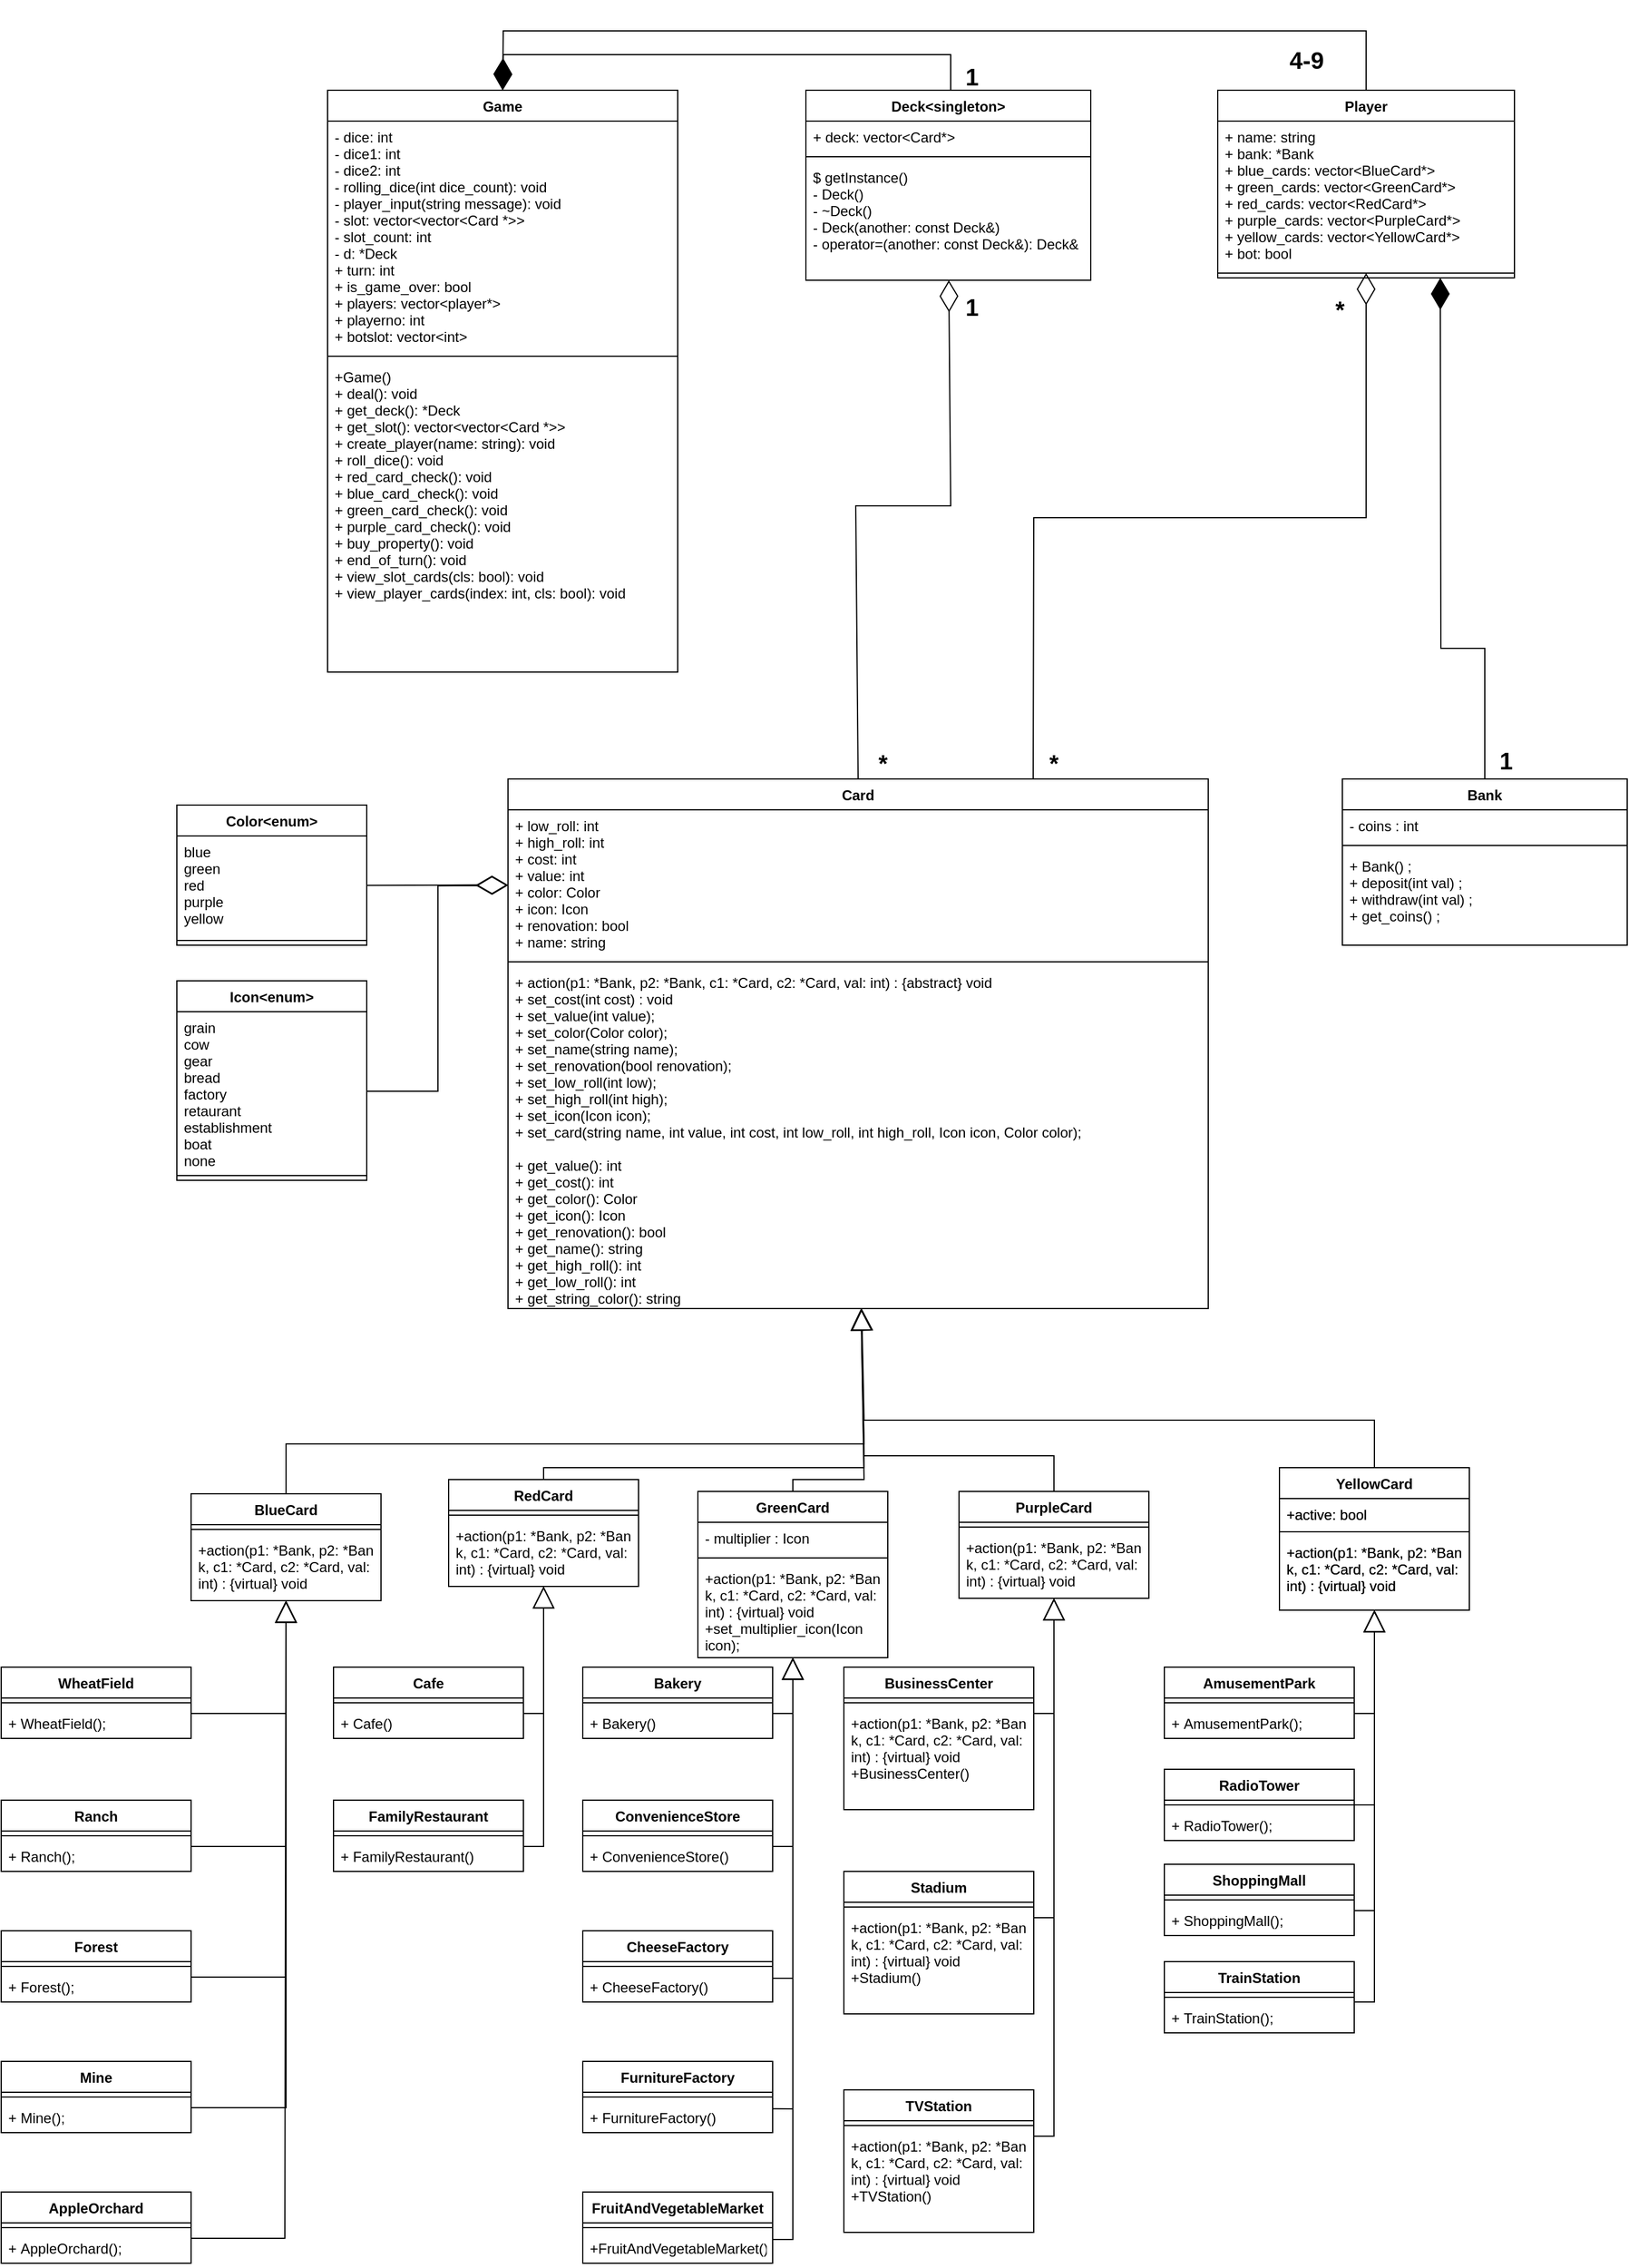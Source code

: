 <mxfile version="18.0.6" type="device"><diagram id="C5RBs43oDa-KdzZeNtuy" name="Page-1"><mxGraphModel dx="1955" dy="1443" grid="1" gridSize="10" guides="1" tooltips="1" connect="1" arrows="1" fold="1" page="1" pageScale="1" pageWidth="1654" pageHeight="2336" math="0" shadow="0"><root><mxCell id="WIyWlLk6GJQsqaUBKTNV-0"/><mxCell id="WIyWlLk6GJQsqaUBKTNV-1" parent="WIyWlLk6GJQsqaUBKTNV-0"/><object label="Bank" id="S3ohaqweiVLvjTxE1ZGN-0"><mxCell style="swimlane;fontStyle=1;align=center;verticalAlign=top;childLayout=stackLayout;horizontal=1;startSize=26;horizontalStack=0;resizeParent=1;resizeParentMax=0;resizeLast=0;collapsible=1;marginBottom=0;" parent="WIyWlLk6GJQsqaUBKTNV-1" vertex="1"><mxGeometry x="1272" y="770" width="240" height="140" as="geometry"><mxRectangle x="270" y="130" width="100" height="26" as="alternateBounds"/></mxGeometry></mxCell></object><mxCell id="S3ohaqweiVLvjTxE1ZGN-1" value="- coins : int" style="text;strokeColor=none;fillColor=none;align=left;verticalAlign=top;spacingLeft=4;spacingRight=4;overflow=hidden;rotatable=0;points=[[0,0.5],[1,0.5]];portConstraint=eastwest;" parent="S3ohaqweiVLvjTxE1ZGN-0" vertex="1"><mxGeometry y="26" width="240" height="26" as="geometry"/></mxCell><mxCell id="S3ohaqweiVLvjTxE1ZGN-2" value="" style="line;strokeWidth=1;fillColor=none;align=left;verticalAlign=middle;spacingTop=-1;spacingLeft=3;spacingRight=3;rotatable=0;labelPosition=right;points=[];portConstraint=eastwest;" parent="S3ohaqweiVLvjTxE1ZGN-0" vertex="1"><mxGeometry y="52" width="240" height="8" as="geometry"/></mxCell><mxCell id="S3ohaqweiVLvjTxE1ZGN-3" value="+ Bank() ;&#10;+ deposit(int val) ;&#10;+ withdraw(int val) ;&#10;+ get_coins() ;" style="text;strokeColor=none;fillColor=none;align=left;verticalAlign=top;spacingLeft=4;spacingRight=4;overflow=hidden;rotatable=0;points=[[0,0.5],[1,0.5]];portConstraint=eastwest;" parent="S3ohaqweiVLvjTxE1ZGN-0" vertex="1"><mxGeometry y="60" width="240" height="80" as="geometry"/></mxCell><mxCell id="S3ohaqweiVLvjTxE1ZGN-4" value="BlueCard" style="swimlane;fontStyle=1;align=center;verticalAlign=top;childLayout=stackLayout;horizontal=1;startSize=26;horizontalStack=0;resizeParent=1;resizeParentMax=0;resizeLast=0;collapsible=1;marginBottom=0;" parent="WIyWlLk6GJQsqaUBKTNV-1" vertex="1"><mxGeometry x="302" y="1372" width="160" height="90" as="geometry"/></mxCell><mxCell id="S3ohaqweiVLvjTxE1ZGN-6" value="" style="line;strokeWidth=1;fillColor=none;align=left;verticalAlign=middle;spacingTop=-1;spacingLeft=3;spacingRight=3;rotatable=0;labelPosition=right;points=[];portConstraint=eastwest;" parent="S3ohaqweiVLvjTxE1ZGN-4" vertex="1"><mxGeometry y="26" width="160" height="8" as="geometry"/></mxCell><mxCell id="S3ohaqweiVLvjTxE1ZGN-7" value="+action(p1: *Bank, p2: *Ban&#10;k, c1: *Card, c2: *Card, val: &#10;int) : {virtual} void " style="text;strokeColor=none;fillColor=none;align=left;verticalAlign=top;spacingLeft=4;spacingRight=4;overflow=hidden;rotatable=0;points=[[0,0.5],[1,0.5]];portConstraint=eastwest;" parent="S3ohaqweiVLvjTxE1ZGN-4" vertex="1"><mxGeometry y="34" width="160" height="56" as="geometry"/></mxCell><mxCell id="S3ohaqweiVLvjTxE1ZGN-8" value="RedCard" style="swimlane;fontStyle=1;align=center;verticalAlign=top;childLayout=stackLayout;horizontal=1;startSize=26;horizontalStack=0;resizeParent=1;resizeParentMax=0;resizeLast=0;collapsible=1;marginBottom=0;" parent="WIyWlLk6GJQsqaUBKTNV-1" vertex="1"><mxGeometry x="519" y="1360" width="160" height="90" as="geometry"/></mxCell><mxCell id="S3ohaqweiVLvjTxE1ZGN-10" value="" style="line;strokeWidth=1;fillColor=none;align=left;verticalAlign=middle;spacingTop=-1;spacingLeft=3;spacingRight=3;rotatable=0;labelPosition=right;points=[];portConstraint=eastwest;" parent="S3ohaqweiVLvjTxE1ZGN-8" vertex="1"><mxGeometry y="26" width="160" height="8" as="geometry"/></mxCell><mxCell id="S3ohaqweiVLvjTxE1ZGN-11" value="+action(p1: *Bank, p2: *Ban&#10;k, c1: *Card, c2: *Card, val:&#10;int) : {virtual} void " style="text;strokeColor=none;fillColor=none;align=left;verticalAlign=top;spacingLeft=4;spacingRight=4;overflow=hidden;rotatable=0;points=[[0,0.5],[1,0.5]];portConstraint=eastwest;" parent="S3ohaqweiVLvjTxE1ZGN-8" vertex="1"><mxGeometry y="34" width="160" height="56" as="geometry"/></mxCell><mxCell id="S3ohaqweiVLvjTxE1ZGN-16" value="PurpleCard" style="swimlane;fontStyle=1;align=center;verticalAlign=top;childLayout=stackLayout;horizontal=1;startSize=26;horizontalStack=0;resizeParent=1;resizeParentMax=0;resizeLast=0;collapsible=1;marginBottom=0;" parent="WIyWlLk6GJQsqaUBKTNV-1" vertex="1"><mxGeometry x="949" y="1370" width="160" height="90" as="geometry"/></mxCell><mxCell id="S3ohaqweiVLvjTxE1ZGN-18" value="" style="line;strokeWidth=1;fillColor=none;align=left;verticalAlign=middle;spacingTop=-1;spacingLeft=3;spacingRight=3;rotatable=0;labelPosition=right;points=[];portConstraint=eastwest;" parent="S3ohaqweiVLvjTxE1ZGN-16" vertex="1"><mxGeometry y="26" width="160" height="8" as="geometry"/></mxCell><mxCell id="S3ohaqweiVLvjTxE1ZGN-19" value="+action(p1: *Bank, p2: *Ban&#10;k, c1: *Card, c2: *Card, val:&#10;int) : {virtual} void " style="text;strokeColor=none;fillColor=none;align=left;verticalAlign=top;spacingLeft=4;spacingRight=4;overflow=hidden;rotatable=0;points=[[0,0.5],[1,0.5]];portConstraint=eastwest;" parent="S3ohaqweiVLvjTxE1ZGN-16" vertex="1"><mxGeometry y="34" width="160" height="56" as="geometry"/></mxCell><mxCell id="S3ohaqweiVLvjTxE1ZGN-20" value="JauneCarte" style="swimlane;fontStyle=1;align=center;verticalAlign=top;childLayout=stackLayout;horizontal=1;startSize=26;horizontalStack=0;resizeParent=1;resizeParentMax=0;resizeLast=0;collapsible=1;marginBottom=0;" parent="WIyWlLk6GJQsqaUBKTNV-1" vertex="1"><mxGeometry x="1219" y="1350" width="160" height="120" as="geometry"/></mxCell><mxCell id="S3ohaqweiVLvjTxE1ZGN-21" value="+active: bool" style="text;strokeColor=none;fillColor=none;align=left;verticalAlign=top;spacingLeft=4;spacingRight=4;overflow=hidden;rotatable=0;points=[[0,0.5],[1,0.5]];portConstraint=eastwest;" parent="S3ohaqweiVLvjTxE1ZGN-20" vertex="1"><mxGeometry y="26" width="160" height="24" as="geometry"/></mxCell><mxCell id="S3ohaqweiVLvjTxE1ZGN-22" value="" style="line;strokeWidth=1;fillColor=none;align=left;verticalAlign=middle;spacingTop=-1;spacingLeft=3;spacingRight=3;rotatable=0;labelPosition=right;points=[];portConstraint=eastwest;" parent="S3ohaqweiVLvjTxE1ZGN-20" vertex="1"><mxGeometry y="50" width="160" height="8" as="geometry"/></mxCell><mxCell id="S3ohaqweiVLvjTxE1ZGN-23" value="+action(p1: *Bank, p2: *Ban&#10;k, c1: *Card, c2: *Card, val:&#10;int) : {virtual} void " style="text;strokeColor=none;fillColor=none;align=left;verticalAlign=top;spacingLeft=4;spacingRight=4;overflow=hidden;rotatable=0;points=[[0,0.5],[1,0.5]];portConstraint=eastwest;" parent="S3ohaqweiVLvjTxE1ZGN-20" vertex="1"><mxGeometry y="58" width="160" height="62" as="geometry"/></mxCell><mxCell id="S3ohaqweiVLvjTxE1ZGN-24" value="Card" style="swimlane;fontStyle=1;align=center;verticalAlign=top;childLayout=stackLayout;horizontal=1;startSize=26;horizontalStack=0;resizeParent=1;resizeParentMax=0;resizeLast=0;collapsible=1;marginBottom=0;" parent="WIyWlLk6GJQsqaUBKTNV-1" vertex="1"><mxGeometry x="569" y="770" width="590" height="446" as="geometry"/></mxCell><mxCell id="S3ohaqweiVLvjTxE1ZGN-25" value="+ low_roll: int&#10;+ high_roll: int&#10;+ cost: int&#10;+ value: int&#10;+ color: Color&#10;+ icon: Icon&#10;+ renovation: bool&#10;+ name: string" style="text;strokeColor=none;fillColor=none;align=left;verticalAlign=top;spacingLeft=4;spacingRight=4;overflow=hidden;rotatable=0;points=[[0,0.5],[1,0.5]];portConstraint=eastwest;" parent="S3ohaqweiVLvjTxE1ZGN-24" vertex="1"><mxGeometry y="26" width="590" height="124" as="geometry"/></mxCell><mxCell id="S3ohaqweiVLvjTxE1ZGN-26" value="" style="line;strokeWidth=1;fillColor=none;align=left;verticalAlign=middle;spacingTop=-1;spacingLeft=3;spacingRight=3;rotatable=0;labelPosition=right;points=[];portConstraint=eastwest;" parent="S3ohaqweiVLvjTxE1ZGN-24" vertex="1"><mxGeometry y="150" width="590" height="8" as="geometry"/></mxCell><mxCell id="S3ohaqweiVLvjTxE1ZGN-27" value="+ action(p1: *Bank, p2: *Bank, c1: *Card, c2: *Card, val: int) : {abstract} void &#10;+ set_cost(int cost) : void&#10;+ set_value(int value);&#10;+ set_color(Color color);&#10;+ set_name(string name);&#10;+ set_renovation(bool renovation);&#10;+ set_low_roll(int low);&#10;+ set_high_roll(int high);&#10;+ set_icon(Icon icon);&#10;+ set_card(string name, int value, int cost, int low_roll, int high_roll, Icon icon, Color color);&#10;&#10;+ get_value(): int&#10;+ get_cost(): int&#10;+ get_color(): Color&#10;+ get_icon(): Icon&#10;+ get_renovation(): bool&#10;+ get_name(): string&#10;+ get_high_roll(): int&#10;+ get_low_roll(): int&#10;+ get_string_color(): string" style="text;strokeColor=none;fillColor=none;align=left;verticalAlign=top;spacingLeft=4;spacingRight=4;overflow=hidden;rotatable=0;points=[[0,0.5],[1,0.5]];portConstraint=eastwest;" parent="S3ohaqweiVLvjTxE1ZGN-24" vertex="1"><mxGeometry y="158" width="590" height="288" as="geometry"/></mxCell><mxCell id="S3ohaqweiVLvjTxE1ZGN-28" value="Game" style="swimlane;fontStyle=1;align=center;verticalAlign=top;childLayout=stackLayout;horizontal=1;startSize=26;horizontalStack=0;resizeParent=1;resizeParentMax=0;resizeLast=0;collapsible=1;marginBottom=0;" parent="WIyWlLk6GJQsqaUBKTNV-1" vertex="1"><mxGeometry x="417" y="190" width="295" height="490" as="geometry"/></mxCell><mxCell id="S3ohaqweiVLvjTxE1ZGN-29" value="- dice: int&#10;- dice1: int&#10;- dice2: int&#10;- rolling_dice(int dice_count): void&#10;- player_input(string message): void&#10;&#9;- slot: vector&lt;vector&lt;Card *&gt;&gt;&#10;- slot_count: int&#10;- d: *Deck&#10;+ turn: int&#10;+ is_game_over: bool&#10;&#9;+ players: vector&lt;player*&gt;&#10;+ playerno: int&#10;+ botslot: vector&lt;int&gt;" style="text;strokeColor=none;fillColor=none;align=left;verticalAlign=top;spacingLeft=4;spacingRight=4;overflow=hidden;rotatable=0;points=[[0,0.5],[1,0.5]];portConstraint=eastwest;" parent="S3ohaqweiVLvjTxE1ZGN-28" vertex="1"><mxGeometry y="26" width="295" height="194" as="geometry"/></mxCell><mxCell id="S3ohaqweiVLvjTxE1ZGN-30" value="" style="line;strokeWidth=1;fillColor=none;align=left;verticalAlign=middle;spacingTop=-1;spacingLeft=3;spacingRight=3;rotatable=0;labelPosition=right;points=[];portConstraint=eastwest;" parent="S3ohaqweiVLvjTxE1ZGN-28" vertex="1"><mxGeometry y="220" width="295" height="8" as="geometry"/></mxCell><mxCell id="S3ohaqweiVLvjTxE1ZGN-31" value="+Game()&#10;+ deal(): void&#10;+ get_deck(): *Deck&#10;+ get_slot(): vector&lt;vector&lt;Card *&gt;&gt;&#10;+ create_player(name: string): void&#10;+ roll_dice(): void&#10;+ red_card_check(): void&#10;+ blue_card_check(): void&#10;+ green_card_check(): void&#10;+ purple_card_check(): void&#10;+ buy_property(): void&#10;+ end_of_turn(): void&#10;+ view_slot_cards(cls: bool): void&#10;+ view_player_cards(index: int, cls: bool): void" style="text;strokeColor=none;fillColor=none;align=left;verticalAlign=top;spacingLeft=4;spacingRight=4;overflow=hidden;rotatable=0;points=[[0,0.5],[1,0.5]];portConstraint=eastwest;" parent="S3ohaqweiVLvjTxE1ZGN-28" vertex="1"><mxGeometry y="228" width="295" height="262" as="geometry"/></mxCell><mxCell id="S3ohaqweiVLvjTxE1ZGN-32" value="Deck&lt;singleton&gt;" style="swimlane;fontStyle=1;align=center;verticalAlign=top;childLayout=stackLayout;horizontal=1;startSize=26;horizontalStack=0;resizeParent=1;resizeParentMax=0;resizeLast=0;collapsible=1;marginBottom=0;" parent="WIyWlLk6GJQsqaUBKTNV-1" vertex="1"><mxGeometry x="820" y="190" width="240" height="160" as="geometry"/></mxCell><mxCell id="S3ohaqweiVLvjTxE1ZGN-33" value="+ deck: vector&lt;Card*&gt;" style="text;strokeColor=none;fillColor=none;align=left;verticalAlign=top;spacingLeft=4;spacingRight=4;overflow=hidden;rotatable=0;points=[[0,0.5],[1,0.5]];portConstraint=eastwest;" parent="S3ohaqweiVLvjTxE1ZGN-32" vertex="1"><mxGeometry y="26" width="240" height="26" as="geometry"/></mxCell><mxCell id="S3ohaqweiVLvjTxE1ZGN-34" value="" style="line;strokeWidth=1;fillColor=none;align=left;verticalAlign=middle;spacingTop=-1;spacingLeft=3;spacingRight=3;rotatable=0;labelPosition=right;points=[];portConstraint=eastwest;" parent="S3ohaqweiVLvjTxE1ZGN-32" vertex="1"><mxGeometry y="52" width="240" height="8" as="geometry"/></mxCell><mxCell id="S3ohaqweiVLvjTxE1ZGN-35" value="$ getInstance()&#10;- Deck()&#10;- ~Deck()&#10;- Deck(another: const Deck&amp;)&#10;- operator=(another: const Deck&amp;): Deck&amp;" style="text;strokeColor=none;fillColor=none;align=left;verticalAlign=top;spacingLeft=4;spacingRight=4;overflow=hidden;rotatable=0;points=[[0,0.5],[1,0.5]];portConstraint=eastwest;" parent="S3ohaqweiVLvjTxE1ZGN-32" vertex="1"><mxGeometry y="60" width="240" height="100" as="geometry"/></mxCell><mxCell id="Y1Q4y4-R3vDzLETSObGk-8" value="" style="endArrow=block;endSize=16;endFill=0;html=1;rounded=0;exitX=0.5;exitY=0;exitDx=0;exitDy=0;" parent="WIyWlLk6GJQsqaUBKTNV-1" source="S3ohaqweiVLvjTxE1ZGN-8" target="S3ohaqweiVLvjTxE1ZGN-27" edge="1"><mxGeometry x="-0.192" width="160" relative="1" as="geometry"><mxPoint x="669" y="1240" as="sourcePoint"/><mxPoint x="829" y="1240" as="targetPoint"/><Array as="points"><mxPoint x="599" y="1350"/><mxPoint x="729" y="1350"/><mxPoint x="869" y="1350"/></Array><mxPoint as="offset"/></mxGeometry></mxCell><mxCell id="Y1Q4y4-R3vDzLETSObGk-10" value="" style="endArrow=block;endSize=16;endFill=0;html=1;rounded=0;exitX=0.5;exitY=0;exitDx=0;exitDy=0;" parent="WIyWlLk6GJQsqaUBKTNV-1" source="S3ohaqweiVLvjTxE1ZGN-20" target="S3ohaqweiVLvjTxE1ZGN-27" edge="1"><mxGeometry width="160" relative="1" as="geometry"><mxPoint x="889" y="1240" as="sourcePoint"/><mxPoint x="989" y="1240" as="targetPoint"/><Array as="points"><mxPoint x="1299" y="1310"/><mxPoint x="869" y="1310"/></Array></mxGeometry></mxCell><mxCell id="Y1Q4y4-R3vDzLETSObGk-11" value="" style="endArrow=block;endSize=16;endFill=0;html=1;rounded=0;exitX=0.5;exitY=0;exitDx=0;exitDy=0;" parent="WIyWlLk6GJQsqaUBKTNV-1" source="S3ohaqweiVLvjTxE1ZGN-16" target="S3ohaqweiVLvjTxE1ZGN-27" edge="1"><mxGeometry x="-0.314" width="160" relative="1" as="geometry"><mxPoint x="949" y="1320" as="sourcePoint"/><mxPoint x="1049" y="1240" as="targetPoint"/><Array as="points"><mxPoint x="1029" y="1340"/><mxPoint x="869" y="1340"/></Array><mxPoint as="offset"/></mxGeometry></mxCell><mxCell id="Y1Q4y4-R3vDzLETSObGk-12" value="" style="endArrow=block;endSize=16;endFill=0;html=1;rounded=0;exitX=0.5;exitY=0;exitDx=0;exitDy=0;" parent="WIyWlLk6GJQsqaUBKTNV-1" source="Y1Q4y4-R3vDzLETSObGk-143" target="S3ohaqweiVLvjTxE1ZGN-27" edge="1"><mxGeometry x="-0.572" width="160" relative="1" as="geometry"><mxPoint x="809" y="1380" as="sourcePoint"/><mxPoint x="1049" y="1240" as="targetPoint"/><Array as="points"><mxPoint x="809" y="1360"/><mxPoint x="869" y="1360"/></Array><mxPoint as="offset"/></mxGeometry></mxCell><mxCell id="Y1Q4y4-R3vDzLETSObGk-13" value="" style="endArrow=block;endSize=16;endFill=0;html=1;rounded=0;exitX=0.5;exitY=0;exitDx=0;exitDy=0;" parent="WIyWlLk6GJQsqaUBKTNV-1" source="S3ohaqweiVLvjTxE1ZGN-4" target="S3ohaqweiVLvjTxE1ZGN-27" edge="1"><mxGeometry x="-0.121" width="160" relative="1" as="geometry"><mxPoint x="569" y="1240" as="sourcePoint"/><mxPoint x="829" y="1240" as="targetPoint"/><Array as="points"><mxPoint x="382" y="1330"/><mxPoint x="869" y="1330"/></Array><mxPoint as="offset"/></mxGeometry></mxCell><mxCell id="Y1Q4y4-R3vDzLETSObGk-15" value="WheatField" style="swimlane;fontStyle=1;align=center;verticalAlign=top;childLayout=stackLayout;horizontal=1;startSize=26;horizontalStack=0;resizeParent=1;resizeParentMax=0;resizeLast=0;collapsible=1;marginBottom=0;" parent="WIyWlLk6GJQsqaUBKTNV-1" vertex="1"><mxGeometry x="142" y="1518" width="160" height="60" as="geometry"/></mxCell><mxCell id="Y1Q4y4-R3vDzLETSObGk-17" value="" style="line;strokeWidth=1;fillColor=none;align=left;verticalAlign=middle;spacingTop=-1;spacingLeft=3;spacingRight=3;rotatable=0;labelPosition=right;points=[];portConstraint=eastwest;" parent="Y1Q4y4-R3vDzLETSObGk-15" vertex="1"><mxGeometry y="26" width="160" height="8" as="geometry"/></mxCell><mxCell id="Y1Q4y4-R3vDzLETSObGk-18" value="+ WheatField();" style="text;strokeColor=none;fillColor=none;align=left;verticalAlign=top;spacingLeft=4;spacingRight=4;overflow=hidden;rotatable=0;points=[[0,0.5],[1,0.5]];portConstraint=eastwest;" parent="Y1Q4y4-R3vDzLETSObGk-15" vertex="1"><mxGeometry y="34" width="160" height="26" as="geometry"/></mxCell><mxCell id="Y1Q4y4-R3vDzLETSObGk-19" value="" style="endArrow=block;endSize=16;endFill=0;html=1;rounded=0;exitX=1;exitY=0.5;exitDx=0;exitDy=0;" parent="WIyWlLk6GJQsqaUBKTNV-1" target="S3ohaqweiVLvjTxE1ZGN-7" edge="1"><mxGeometry x="-0.43" y="7" width="160" relative="1" as="geometry"><mxPoint x="302.0" y="1557" as="sourcePoint"/><mxPoint x="415" y="1480" as="targetPoint"/><Array as="points"><mxPoint x="382" y="1557"/></Array><mxPoint as="offset"/></mxGeometry></mxCell><mxCell id="Y1Q4y4-R3vDzLETSObGk-20" value="Ranch" style="swimlane;fontStyle=1;align=center;verticalAlign=top;childLayout=stackLayout;horizontal=1;startSize=26;horizontalStack=0;resizeParent=1;resizeParentMax=0;resizeLast=0;collapsible=1;marginBottom=0;" parent="WIyWlLk6GJQsqaUBKTNV-1" vertex="1"><mxGeometry x="142" y="1630" width="160" height="60" as="geometry"/></mxCell><mxCell id="Y1Q4y4-R3vDzLETSObGk-22" value="" style="line;strokeWidth=1;fillColor=none;align=left;verticalAlign=middle;spacingTop=-1;spacingLeft=3;spacingRight=3;rotatable=0;labelPosition=right;points=[];portConstraint=eastwest;" parent="Y1Q4y4-R3vDzLETSObGk-20" vertex="1"><mxGeometry y="26" width="160" height="8" as="geometry"/></mxCell><mxCell id="Y1Q4y4-R3vDzLETSObGk-23" value="+ Ranch();" style="text;strokeColor=none;fillColor=none;align=left;verticalAlign=top;spacingLeft=4;spacingRight=4;overflow=hidden;rotatable=0;points=[[0,0.5],[1,0.5]];portConstraint=eastwest;" parent="Y1Q4y4-R3vDzLETSObGk-20" vertex="1"><mxGeometry y="34" width="160" height="26" as="geometry"/></mxCell><mxCell id="Y1Q4y4-R3vDzLETSObGk-24" value="" style="endArrow=block;endSize=16;endFill=0;html=1;rounded=0;exitX=1;exitY=0.5;exitDx=0;exitDy=0;" parent="WIyWlLk6GJQsqaUBKTNV-1" target="S3ohaqweiVLvjTxE1ZGN-7" edge="1"><mxGeometry x="-0.673" y="-1" width="160" relative="1" as="geometry"><mxPoint x="302.0" y="1669" as="sourcePoint"/><mxPoint x="545" y="1530" as="targetPoint"/><Array as="points"><mxPoint x="382" y="1669"/></Array><mxPoint as="offset"/></mxGeometry></mxCell><mxCell id="Y1Q4y4-R3vDzLETSObGk-25" value="Forest" style="swimlane;fontStyle=1;align=center;verticalAlign=top;childLayout=stackLayout;horizontal=1;startSize=26;horizontalStack=0;resizeParent=1;resizeParentMax=0;resizeLast=0;collapsible=1;marginBottom=0;" parent="WIyWlLk6GJQsqaUBKTNV-1" vertex="1"><mxGeometry x="142" y="1740" width="160" height="60" as="geometry"/></mxCell><mxCell id="Y1Q4y4-R3vDzLETSObGk-27" value="" style="line;strokeWidth=1;fillColor=none;align=left;verticalAlign=middle;spacingTop=-1;spacingLeft=3;spacingRight=3;rotatable=0;labelPosition=right;points=[];portConstraint=eastwest;" parent="Y1Q4y4-R3vDzLETSObGk-25" vertex="1"><mxGeometry y="26" width="160" height="8" as="geometry"/></mxCell><mxCell id="Y1Q4y4-R3vDzLETSObGk-28" value="+ Forest();" style="text;strokeColor=none;fillColor=none;align=left;verticalAlign=top;spacingLeft=4;spacingRight=4;overflow=hidden;rotatable=0;points=[[0,0.5],[1,0.5]];portConstraint=eastwest;" parent="Y1Q4y4-R3vDzLETSObGk-25" vertex="1"><mxGeometry y="34" width="160" height="26" as="geometry"/></mxCell><mxCell id="Y1Q4y4-R3vDzLETSObGk-29" value="" style="endArrow=block;endSize=16;endFill=0;html=1;rounded=0;exitX=1;exitY=0.5;exitDx=0;exitDy=0;" parent="WIyWlLk6GJQsqaUBKTNV-1" target="S3ohaqweiVLvjTxE1ZGN-7" edge="1"><mxGeometry x="-0.769" y="-1" width="160" relative="1" as="geometry"><mxPoint x="302.0" y="1779" as="sourcePoint"/><mxPoint x="545" y="1640" as="targetPoint"/><Array as="points"><mxPoint x="382" y="1779"/></Array><mxPoint as="offset"/></mxGeometry></mxCell><mxCell id="Y1Q4y4-R3vDzLETSObGk-30" value="Mine" style="swimlane;fontStyle=1;align=center;verticalAlign=top;childLayout=stackLayout;horizontal=1;startSize=26;horizontalStack=0;resizeParent=1;resizeParentMax=0;resizeLast=0;collapsible=1;marginBottom=0;" parent="WIyWlLk6GJQsqaUBKTNV-1" vertex="1"><mxGeometry x="142" y="1850" width="160" height="60" as="geometry"/></mxCell><mxCell id="Y1Q4y4-R3vDzLETSObGk-32" value="" style="line;strokeWidth=1;fillColor=none;align=left;verticalAlign=middle;spacingTop=-1;spacingLeft=3;spacingRight=3;rotatable=0;labelPosition=right;points=[];portConstraint=eastwest;" parent="Y1Q4y4-R3vDzLETSObGk-30" vertex="1"><mxGeometry y="26" width="160" height="8" as="geometry"/></mxCell><mxCell id="Y1Q4y4-R3vDzLETSObGk-33" value="+ Mine();" style="text;strokeColor=none;fillColor=none;align=left;verticalAlign=top;spacingLeft=4;spacingRight=4;overflow=hidden;rotatable=0;points=[[0,0.5],[1,0.5]];portConstraint=eastwest;" parent="Y1Q4y4-R3vDzLETSObGk-30" vertex="1"><mxGeometry y="34" width="160" height="26" as="geometry"/></mxCell><mxCell id="Y1Q4y4-R3vDzLETSObGk-34" value="" style="endArrow=block;endSize=16;endFill=0;html=1;rounded=0;exitX=1;exitY=0.5;exitDx=0;exitDy=0;" parent="WIyWlLk6GJQsqaUBKTNV-1" target="S3ohaqweiVLvjTxE1ZGN-7" edge="1"><mxGeometry x="-0.822" y="-1" width="160" relative="1" as="geometry"><mxPoint x="302.0" y="1889" as="sourcePoint"/><mxPoint x="545" y="1750" as="targetPoint"/><Array as="points"><mxPoint x="382" y="1889"/></Array><mxPoint as="offset"/></mxGeometry></mxCell><mxCell id="Y1Q4y4-R3vDzLETSObGk-35" value="AppleOrchard" style="swimlane;fontStyle=1;align=center;verticalAlign=top;childLayout=stackLayout;horizontal=1;startSize=26;horizontalStack=0;resizeParent=1;resizeParentMax=0;resizeLast=0;collapsible=1;marginBottom=0;" parent="WIyWlLk6GJQsqaUBKTNV-1" vertex="1"><mxGeometry x="142" y="1960" width="160" height="60" as="geometry"/></mxCell><mxCell id="Y1Q4y4-R3vDzLETSObGk-37" value="" style="line;strokeWidth=1;fillColor=none;align=left;verticalAlign=middle;spacingTop=-1;spacingLeft=3;spacingRight=3;rotatable=0;labelPosition=right;points=[];portConstraint=eastwest;" parent="Y1Q4y4-R3vDzLETSObGk-35" vertex="1"><mxGeometry y="26" width="160" height="8" as="geometry"/></mxCell><mxCell id="Y1Q4y4-R3vDzLETSObGk-38" value="+ AppleOrchard();" style="text;strokeColor=none;fillColor=none;align=left;verticalAlign=top;spacingLeft=4;spacingRight=4;overflow=hidden;rotatable=0;points=[[0,0.5],[1,0.5]];portConstraint=eastwest;" parent="Y1Q4y4-R3vDzLETSObGk-35" vertex="1"><mxGeometry y="34" width="160" height="26" as="geometry"/></mxCell><mxCell id="Y1Q4y4-R3vDzLETSObGk-39" value="" style="endArrow=block;endSize=16;endFill=0;html=1;rounded=0;exitX=1;exitY=0.5;exitDx=0;exitDy=0;" parent="WIyWlLk6GJQsqaUBKTNV-1" target="S3ohaqweiVLvjTxE1ZGN-7" edge="1"><mxGeometry x="-0.812" width="160" relative="1" as="geometry"><mxPoint x="302.0" y="1999" as="sourcePoint"/><mxPoint x="381" y="1490" as="targetPoint"/><Array as="points"><mxPoint x="381" y="1999"/></Array><mxPoint as="offset"/></mxGeometry></mxCell><mxCell id="Y1Q4y4-R3vDzLETSObGk-40" value="Cafe" style="swimlane;fontStyle=1;align=center;verticalAlign=top;childLayout=stackLayout;horizontal=1;startSize=26;horizontalStack=0;resizeParent=1;resizeParentMax=0;resizeLast=0;collapsible=1;marginBottom=0;" parent="WIyWlLk6GJQsqaUBKTNV-1" vertex="1"><mxGeometry x="422" y="1518" width="160" height="60" as="geometry"/></mxCell><mxCell id="Y1Q4y4-R3vDzLETSObGk-42" value="" style="line;strokeWidth=1;fillColor=none;align=left;verticalAlign=middle;spacingTop=-1;spacingLeft=3;spacingRight=3;rotatable=0;labelPosition=right;points=[];portConstraint=eastwest;" parent="Y1Q4y4-R3vDzLETSObGk-40" vertex="1"><mxGeometry y="26" width="160" height="8" as="geometry"/></mxCell><mxCell id="Y1Q4y4-R3vDzLETSObGk-43" value="+ Cafe()" style="text;strokeColor=none;fillColor=none;align=left;verticalAlign=top;spacingLeft=4;spacingRight=4;overflow=hidden;rotatable=0;points=[[0,0.5],[1,0.5]];portConstraint=eastwest;" parent="Y1Q4y4-R3vDzLETSObGk-40" vertex="1"><mxGeometry y="34" width="160" height="26" as="geometry"/></mxCell><mxCell id="Y1Q4y4-R3vDzLETSObGk-44" value="" style="endArrow=block;endSize=16;endFill=0;html=1;rounded=0;exitX=1;exitY=0.5;exitDx=0;exitDy=0;" parent="WIyWlLk6GJQsqaUBKTNV-1" target="S3ohaqweiVLvjTxE1ZGN-11" edge="1"><mxGeometry width="160" relative="1" as="geometry"><mxPoint x="582.0" y="1557" as="sourcePoint"/><mxPoint x="605" y="1490" as="targetPoint"/><Array as="points"><mxPoint x="599" y="1557"/></Array></mxGeometry></mxCell><mxCell id="Y1Q4y4-R3vDzLETSObGk-45" value="FamilyRestaurant" style="swimlane;fontStyle=1;align=center;verticalAlign=top;childLayout=stackLayout;horizontal=1;startSize=26;horizontalStack=0;resizeParent=1;resizeParentMax=0;resizeLast=0;collapsible=1;marginBottom=0;" parent="WIyWlLk6GJQsqaUBKTNV-1" vertex="1"><mxGeometry x="422" y="1630" width="160" height="60" as="geometry"/></mxCell><mxCell id="Y1Q4y4-R3vDzLETSObGk-47" value="" style="line;strokeWidth=1;fillColor=none;align=left;verticalAlign=middle;spacingTop=-1;spacingLeft=3;spacingRight=3;rotatable=0;labelPosition=right;points=[];portConstraint=eastwest;" parent="Y1Q4y4-R3vDzLETSObGk-45" vertex="1"><mxGeometry y="26" width="160" height="8" as="geometry"/></mxCell><mxCell id="Y1Q4y4-R3vDzLETSObGk-48" value="+ FamilyRestaurant()" style="text;strokeColor=none;fillColor=none;align=left;verticalAlign=top;spacingLeft=4;spacingRight=4;overflow=hidden;rotatable=0;points=[[0,0.5],[1,0.5]];portConstraint=eastwest;" parent="Y1Q4y4-R3vDzLETSObGk-45" vertex="1"><mxGeometry y="34" width="160" height="26" as="geometry"/></mxCell><mxCell id="Y1Q4y4-R3vDzLETSObGk-49" value="" style="endArrow=block;endSize=16;endFill=0;html=1;rounded=0;exitX=1;exitY=0.5;exitDx=0;exitDy=0;" parent="WIyWlLk6GJQsqaUBKTNV-1" target="S3ohaqweiVLvjTxE1ZGN-11" edge="1"><mxGeometry width="160" relative="1" as="geometry"><mxPoint x="582.0" y="1669" as="sourcePoint"/><mxPoint x="572" y="1640" as="targetPoint"/><Array as="points"><mxPoint x="599" y="1669"/></Array></mxGeometry></mxCell><mxCell id="Y1Q4y4-R3vDzLETSObGk-50" value="Bakery" style="swimlane;fontStyle=1;align=center;verticalAlign=top;childLayout=stackLayout;horizontal=1;startSize=26;horizontalStack=0;resizeParent=1;resizeParentMax=0;resizeLast=0;collapsible=1;marginBottom=0;" parent="WIyWlLk6GJQsqaUBKTNV-1" vertex="1"><mxGeometry x="632" y="1518" width="160" height="60" as="geometry"/></mxCell><mxCell id="Y1Q4y4-R3vDzLETSObGk-52" value="" style="line;strokeWidth=1;fillColor=none;align=left;verticalAlign=middle;spacingTop=-1;spacingLeft=3;spacingRight=3;rotatable=0;labelPosition=right;points=[];portConstraint=eastwest;" parent="Y1Q4y4-R3vDzLETSObGk-50" vertex="1"><mxGeometry y="26" width="160" height="8" as="geometry"/></mxCell><mxCell id="Y1Q4y4-R3vDzLETSObGk-53" value="+ Bakery()" style="text;strokeColor=none;fillColor=none;align=left;verticalAlign=top;spacingLeft=4;spacingRight=4;overflow=hidden;rotatable=0;points=[[0,0.5],[1,0.5]];portConstraint=eastwest;" parent="Y1Q4y4-R3vDzLETSObGk-50" vertex="1"><mxGeometry y="34" width="160" height="26" as="geometry"/></mxCell><mxCell id="Y1Q4y4-R3vDzLETSObGk-54" value="" style="endArrow=block;endSize=16;endFill=0;html=1;rounded=0;exitX=1;exitY=0.5;exitDx=0;exitDy=0;" parent="WIyWlLk6GJQsqaUBKTNV-1" target="Y1Q4y4-R3vDzLETSObGk-146" edge="1"><mxGeometry width="160" relative="1" as="geometry"><mxPoint x="792" y="1557" as="sourcePoint"/><mxPoint x="809" y="1492" as="targetPoint"/><Array as="points"><mxPoint x="809" y="1557"/></Array></mxGeometry></mxCell><mxCell id="Y1Q4y4-R3vDzLETSObGk-55" value="ConvenienceStore" style="swimlane;fontStyle=1;align=center;verticalAlign=top;childLayout=stackLayout;horizontal=1;startSize=26;horizontalStack=0;resizeParent=1;resizeParentMax=0;resizeLast=0;collapsible=1;marginBottom=0;" parent="WIyWlLk6GJQsqaUBKTNV-1" vertex="1"><mxGeometry x="632" y="1630" width="160" height="60" as="geometry"/></mxCell><mxCell id="Y1Q4y4-R3vDzLETSObGk-57" value="" style="line;strokeWidth=1;fillColor=none;align=left;verticalAlign=middle;spacingTop=-1;spacingLeft=3;spacingRight=3;rotatable=0;labelPosition=right;points=[];portConstraint=eastwest;" parent="Y1Q4y4-R3vDzLETSObGk-55" vertex="1"><mxGeometry y="26" width="160" height="8" as="geometry"/></mxCell><mxCell id="Y1Q4y4-R3vDzLETSObGk-58" value="+ ConvenienceStore()" style="text;strokeColor=none;fillColor=none;align=left;verticalAlign=top;spacingLeft=4;spacingRight=4;overflow=hidden;rotatable=0;points=[[0,0.5],[1,0.5]];portConstraint=eastwest;" parent="Y1Q4y4-R3vDzLETSObGk-55" vertex="1"><mxGeometry y="34" width="160" height="26" as="geometry"/></mxCell><mxCell id="Y1Q4y4-R3vDzLETSObGk-59" value="" style="endArrow=block;endSize=16;endFill=0;html=1;rounded=0;exitX=1;exitY=0.5;exitDx=0;exitDy=0;" parent="WIyWlLk6GJQsqaUBKTNV-1" target="Y1Q4y4-R3vDzLETSObGk-146" edge="1"><mxGeometry width="160" relative="1" as="geometry"><mxPoint x="792" y="1669.0" as="sourcePoint"/><mxPoint x="809" y="1492" as="targetPoint"/><Array as="points"><mxPoint x="809" y="1669"/></Array></mxGeometry></mxCell><mxCell id="Y1Q4y4-R3vDzLETSObGk-61" value="CheeseFactory" style="swimlane;fontStyle=1;align=center;verticalAlign=top;childLayout=stackLayout;horizontal=1;startSize=26;horizontalStack=0;resizeParent=1;resizeParentMax=0;resizeLast=0;collapsible=1;marginBottom=0;" parent="WIyWlLk6GJQsqaUBKTNV-1" vertex="1"><mxGeometry x="632" y="1740" width="160" height="60" as="geometry"/></mxCell><mxCell id="Y1Q4y4-R3vDzLETSObGk-63" value="" style="line;strokeWidth=1;fillColor=none;align=left;verticalAlign=middle;spacingTop=-1;spacingLeft=3;spacingRight=3;rotatable=0;labelPosition=right;points=[];portConstraint=eastwest;" parent="Y1Q4y4-R3vDzLETSObGk-61" vertex="1"><mxGeometry y="26" width="160" height="8" as="geometry"/></mxCell><mxCell id="Y1Q4y4-R3vDzLETSObGk-64" value="+ CheeseFactory()" style="text;strokeColor=none;fillColor=none;align=left;verticalAlign=top;spacingLeft=4;spacingRight=4;overflow=hidden;rotatable=0;points=[[0,0.5],[1,0.5]];portConstraint=eastwest;" parent="Y1Q4y4-R3vDzLETSObGk-61" vertex="1"><mxGeometry y="34" width="160" height="26" as="geometry"/></mxCell><mxCell id="Y1Q4y4-R3vDzLETSObGk-65" value="" style="endArrow=block;endSize=16;endFill=0;html=1;rounded=0;" parent="WIyWlLk6GJQsqaUBKTNV-1" target="Y1Q4y4-R3vDzLETSObGk-146" edge="1"><mxGeometry width="160" relative="1" as="geometry"><mxPoint x="792" y="1780" as="sourcePoint"/><mxPoint x="809" y="1492" as="targetPoint"/><Array as="points"><mxPoint x="809" y="1780"/></Array></mxGeometry></mxCell><mxCell id="Y1Q4y4-R3vDzLETSObGk-66" value="FurnitureFactory" style="swimlane;fontStyle=1;align=center;verticalAlign=top;childLayout=stackLayout;horizontal=1;startSize=26;horizontalStack=0;resizeParent=1;resizeParentMax=0;resizeLast=0;collapsible=1;marginBottom=0;" parent="WIyWlLk6GJQsqaUBKTNV-1" vertex="1"><mxGeometry x="632" y="1850" width="160" height="60" as="geometry"/></mxCell><mxCell id="Y1Q4y4-R3vDzLETSObGk-68" value="" style="line;strokeWidth=1;fillColor=none;align=left;verticalAlign=middle;spacingTop=-1;spacingLeft=3;spacingRight=3;rotatable=0;labelPosition=right;points=[];portConstraint=eastwest;" parent="Y1Q4y4-R3vDzLETSObGk-66" vertex="1"><mxGeometry y="26" width="160" height="8" as="geometry"/></mxCell><mxCell id="Y1Q4y4-R3vDzLETSObGk-69" value="+ FurnitureFactory()" style="text;strokeColor=none;fillColor=none;align=left;verticalAlign=top;spacingLeft=4;spacingRight=4;overflow=hidden;rotatable=0;points=[[0,0.5],[1,0.5]];portConstraint=eastwest;" parent="Y1Q4y4-R3vDzLETSObGk-66" vertex="1"><mxGeometry y="34" width="160" height="26" as="geometry"/></mxCell><mxCell id="Y1Q4y4-R3vDzLETSObGk-70" value="" style="endArrow=block;endSize=16;endFill=0;html=1;rounded=0;" parent="WIyWlLk6GJQsqaUBKTNV-1" target="Y1Q4y4-R3vDzLETSObGk-146" edge="1"><mxGeometry width="160" relative="1" as="geometry"><mxPoint x="792" y="1889.825" as="sourcePoint"/><mxPoint x="809" y="1492" as="targetPoint"/><Array as="points"><mxPoint x="809" y="1890"/></Array></mxGeometry></mxCell><mxCell id="Y1Q4y4-R3vDzLETSObGk-71" value="FruitAndVegetableMarket" style="swimlane;fontStyle=1;align=center;verticalAlign=top;childLayout=stackLayout;horizontal=1;startSize=26;horizontalStack=0;resizeParent=1;resizeParentMax=0;resizeLast=0;collapsible=1;marginBottom=0;" parent="WIyWlLk6GJQsqaUBKTNV-1" vertex="1"><mxGeometry x="632" y="1960" width="160" height="60" as="geometry"/></mxCell><mxCell id="Y1Q4y4-R3vDzLETSObGk-73" value="" style="line;strokeWidth=1;fillColor=none;align=left;verticalAlign=middle;spacingTop=-1;spacingLeft=3;spacingRight=3;rotatable=0;labelPosition=right;points=[];portConstraint=eastwest;" parent="Y1Q4y4-R3vDzLETSObGk-71" vertex="1"><mxGeometry y="26" width="160" height="8" as="geometry"/></mxCell><mxCell id="Y1Q4y4-R3vDzLETSObGk-74" value="+FruitAndVegetableMarket()" style="text;strokeColor=none;fillColor=none;align=left;verticalAlign=top;spacingLeft=4;spacingRight=4;overflow=hidden;rotatable=0;points=[[0,0.5],[1,0.5]];portConstraint=eastwest;" parent="Y1Q4y4-R3vDzLETSObGk-71" vertex="1"><mxGeometry y="34" width="160" height="26" as="geometry"/></mxCell><mxCell id="Y1Q4y4-R3vDzLETSObGk-75" value="" style="endArrow=block;endSize=16;endFill=0;html=1;rounded=0;" parent="WIyWlLk6GJQsqaUBKTNV-1" target="Y1Q4y4-R3vDzLETSObGk-146" edge="1"><mxGeometry width="160" relative="1" as="geometry"><mxPoint x="792" y="2000" as="sourcePoint"/><mxPoint x="809" y="1492" as="targetPoint"/><Array as="points"><mxPoint x="809" y="2000"/></Array></mxGeometry></mxCell><mxCell id="Y1Q4y4-R3vDzLETSObGk-76" value="BusinessCenter" style="swimlane;fontStyle=1;align=center;verticalAlign=top;childLayout=stackLayout;horizontal=1;startSize=26;horizontalStack=0;resizeParent=1;resizeParentMax=0;resizeLast=0;collapsible=1;marginBottom=0;" parent="WIyWlLk6GJQsqaUBKTNV-1" vertex="1"><mxGeometry x="852" y="1518" width="160" height="120" as="geometry"/></mxCell><mxCell id="Y1Q4y4-R3vDzLETSObGk-78" value="" style="line;strokeWidth=1;fillColor=none;align=left;verticalAlign=middle;spacingTop=-1;spacingLeft=3;spacingRight=3;rotatable=0;labelPosition=right;points=[];portConstraint=eastwest;" parent="Y1Q4y4-R3vDzLETSObGk-76" vertex="1"><mxGeometry y="26" width="160" height="8" as="geometry"/></mxCell><mxCell id="Y1Q4y4-R3vDzLETSObGk-79" value="+action(p1: *Bank, p2: *Ban&#10;k, c1: *Card, c2: *Card, val:&#10;int) : {virtual} void &#10;+BusinessCenter()" style="text;strokeColor=none;fillColor=none;align=left;verticalAlign=top;spacingLeft=4;spacingRight=4;overflow=hidden;rotatable=0;points=[[0,0.5],[1,0.5]];portConstraint=eastwest;" parent="Y1Q4y4-R3vDzLETSObGk-76" vertex="1"><mxGeometry y="34" width="160" height="86" as="geometry"/></mxCell><mxCell id="Y1Q4y4-R3vDzLETSObGk-80" value="Stadium" style="swimlane;fontStyle=1;align=center;verticalAlign=top;childLayout=stackLayout;horizontal=1;startSize=26;horizontalStack=0;resizeParent=1;resizeParentMax=0;resizeLast=0;collapsible=1;marginBottom=0;" parent="WIyWlLk6GJQsqaUBKTNV-1" vertex="1"><mxGeometry x="852" y="1690" width="160" height="120" as="geometry"/></mxCell><mxCell id="Y1Q4y4-R3vDzLETSObGk-82" value="" style="line;strokeWidth=1;fillColor=none;align=left;verticalAlign=middle;spacingTop=-1;spacingLeft=3;spacingRight=3;rotatable=0;labelPosition=right;points=[];portConstraint=eastwest;" parent="Y1Q4y4-R3vDzLETSObGk-80" vertex="1"><mxGeometry y="26" width="160" height="8" as="geometry"/></mxCell><mxCell id="Y1Q4y4-R3vDzLETSObGk-83" value="+action(p1: *Bank, p2: *Ban&#10;k, c1: *Card, c2: *Card, val:&#10;int) : {virtual} void &#10;+Stadium()" style="text;strokeColor=none;fillColor=none;align=left;verticalAlign=top;spacingLeft=4;spacingRight=4;overflow=hidden;rotatable=0;points=[[0,0.5],[1,0.5]];portConstraint=eastwest;" parent="Y1Q4y4-R3vDzLETSObGk-80" vertex="1"><mxGeometry y="34" width="160" height="86" as="geometry"/></mxCell><mxCell id="Y1Q4y4-R3vDzLETSObGk-84" value="TVStation" style="swimlane;fontStyle=1;align=center;verticalAlign=top;childLayout=stackLayout;horizontal=1;startSize=26;horizontalStack=0;resizeParent=1;resizeParentMax=0;resizeLast=0;collapsible=1;marginBottom=0;" parent="WIyWlLk6GJQsqaUBKTNV-1" vertex="1"><mxGeometry x="852" y="1874" width="160" height="120" as="geometry"/></mxCell><mxCell id="Y1Q4y4-R3vDzLETSObGk-86" value="" style="line;strokeWidth=1;fillColor=none;align=left;verticalAlign=middle;spacingTop=-1;spacingLeft=3;spacingRight=3;rotatable=0;labelPosition=right;points=[];portConstraint=eastwest;" parent="Y1Q4y4-R3vDzLETSObGk-84" vertex="1"><mxGeometry y="26" width="160" height="8" as="geometry"/></mxCell><mxCell id="Y1Q4y4-R3vDzLETSObGk-87" value="+action(p1: *Bank, p2: *Ban&#10;k, c1: *Card, c2: *Card, val:&#10;int) : {virtual} void &#10;+TVStation()" style="text;strokeColor=none;fillColor=none;align=left;verticalAlign=top;spacingLeft=4;spacingRight=4;overflow=hidden;rotatable=0;points=[[0,0.5],[1,0.5]];portConstraint=eastwest;" parent="Y1Q4y4-R3vDzLETSObGk-84" vertex="1"><mxGeometry y="34" width="160" height="86" as="geometry"/></mxCell><mxCell id="Y1Q4y4-R3vDzLETSObGk-88" value="" style="endArrow=block;endSize=16;endFill=0;html=1;rounded=0;exitX=1;exitY=0.5;exitDx=0;exitDy=0;" parent="WIyWlLk6GJQsqaUBKTNV-1" target="S3ohaqweiVLvjTxE1ZGN-19" edge="1"><mxGeometry width="160" relative="1" as="geometry"><mxPoint x="1012" y="1557" as="sourcePoint"/><mxPoint x="992" y="1730" as="targetPoint"/><Array as="points"><mxPoint x="1029" y="1557"/></Array></mxGeometry></mxCell><mxCell id="Y1Q4y4-R3vDzLETSObGk-89" value="" style="endArrow=block;endSize=16;endFill=0;html=1;rounded=0;exitX=1;exitY=0.5;exitDx=0;exitDy=0;" parent="WIyWlLk6GJQsqaUBKTNV-1" target="S3ohaqweiVLvjTxE1ZGN-19" edge="1"><mxGeometry width="160" relative="1" as="geometry"><mxPoint x="1012" y="1729.0" as="sourcePoint"/><mxPoint x="992" y="1730" as="targetPoint"/><Array as="points"><mxPoint x="1029" y="1729"/></Array></mxGeometry></mxCell><mxCell id="Y1Q4y4-R3vDzLETSObGk-90" value="" style="endArrow=block;endSize=16;endFill=0;html=1;rounded=0;exitX=1;exitY=0.5;exitDx=0;exitDy=0;" parent="WIyWlLk6GJQsqaUBKTNV-1" target="S3ohaqweiVLvjTxE1ZGN-19" edge="1"><mxGeometry width="160" relative="1" as="geometry"><mxPoint x="1012" y="1913.0" as="sourcePoint"/><mxPoint x="992" y="1730" as="targetPoint"/><Array as="points"><mxPoint x="1029" y="1913"/></Array></mxGeometry></mxCell><mxCell id="Y1Q4y4-R3vDzLETSObGk-91" value="AmusementPark" style="swimlane;fontStyle=1;align=center;verticalAlign=top;childLayout=stackLayout;horizontal=1;startSize=26;horizontalStack=0;resizeParent=1;resizeParentMax=0;resizeLast=0;collapsible=1;marginBottom=0;" parent="WIyWlLk6GJQsqaUBKTNV-1" vertex="1"><mxGeometry x="1122" y="1518" width="160" height="60" as="geometry"/></mxCell><mxCell id="Y1Q4y4-R3vDzLETSObGk-93" value="" style="line;strokeWidth=1;fillColor=none;align=left;verticalAlign=middle;spacingTop=-1;spacingLeft=3;spacingRight=3;rotatable=0;labelPosition=right;points=[];portConstraint=eastwest;" parent="Y1Q4y4-R3vDzLETSObGk-91" vertex="1"><mxGeometry y="26" width="160" height="8" as="geometry"/></mxCell><mxCell id="Y1Q4y4-R3vDzLETSObGk-94" value="+ AmusementPark();" style="text;strokeColor=none;fillColor=none;align=left;verticalAlign=top;spacingLeft=4;spacingRight=4;overflow=hidden;rotatable=0;points=[[0,0.5],[1,0.5]];portConstraint=eastwest;" parent="Y1Q4y4-R3vDzLETSObGk-91" vertex="1"><mxGeometry y="34" width="160" height="26" as="geometry"/></mxCell><mxCell id="Y1Q4y4-R3vDzLETSObGk-95" value="RadioTower" style="swimlane;fontStyle=1;align=center;verticalAlign=top;childLayout=stackLayout;horizontal=1;startSize=26;horizontalStack=0;resizeParent=1;resizeParentMax=0;resizeLast=0;collapsible=1;marginBottom=0;" parent="WIyWlLk6GJQsqaUBKTNV-1" vertex="1"><mxGeometry x="1122" y="1604" width="160" height="60" as="geometry"/></mxCell><mxCell id="Y1Q4y4-R3vDzLETSObGk-97" value="" style="line;strokeWidth=1;fillColor=none;align=left;verticalAlign=middle;spacingTop=-1;spacingLeft=3;spacingRight=3;rotatable=0;labelPosition=right;points=[];portConstraint=eastwest;" parent="Y1Q4y4-R3vDzLETSObGk-95" vertex="1"><mxGeometry y="26" width="160" height="8" as="geometry"/></mxCell><mxCell id="Y1Q4y4-R3vDzLETSObGk-119" value="+ RadioTower();" style="text;strokeColor=none;fillColor=none;align=left;verticalAlign=top;spacingLeft=4;spacingRight=4;overflow=hidden;rotatable=0;points=[[0,0.5],[1,0.5]];portConstraint=eastwest;" parent="Y1Q4y4-R3vDzLETSObGk-95" vertex="1"><mxGeometry y="34" width="160" height="26" as="geometry"/></mxCell><mxCell id="Y1Q4y4-R3vDzLETSObGk-99" value="TrainStation" style="swimlane;fontStyle=1;align=center;verticalAlign=top;childLayout=stackLayout;horizontal=1;startSize=26;horizontalStack=0;resizeParent=1;resizeParentMax=0;resizeLast=0;collapsible=1;marginBottom=0;" parent="WIyWlLk6GJQsqaUBKTNV-1" vertex="1"><mxGeometry x="1122" y="1766" width="160" height="60" as="geometry"/></mxCell><mxCell id="Y1Q4y4-R3vDzLETSObGk-101" value="" style="line;strokeWidth=1;fillColor=none;align=left;verticalAlign=middle;spacingTop=-1;spacingLeft=3;spacingRight=3;rotatable=0;labelPosition=right;points=[];portConstraint=eastwest;" parent="Y1Q4y4-R3vDzLETSObGk-99" vertex="1"><mxGeometry y="26" width="160" height="8" as="geometry"/></mxCell><mxCell id="Y1Q4y4-R3vDzLETSObGk-102" value="+ TrainStation();" style="text;strokeColor=none;fillColor=none;align=left;verticalAlign=top;spacingLeft=4;spacingRight=4;overflow=hidden;rotatable=0;points=[[0,0.5],[1,0.5]];portConstraint=eastwest;" parent="Y1Q4y4-R3vDzLETSObGk-99" vertex="1"><mxGeometry y="34" width="160" height="26" as="geometry"/></mxCell><mxCell id="Y1Q4y4-R3vDzLETSObGk-107" value="" style="endArrow=block;endSize=16;endFill=0;html=1;rounded=0;exitX=1;exitY=0.5;exitDx=0;exitDy=0;" parent="WIyWlLk6GJQsqaUBKTNV-1" target="S3ohaqweiVLvjTxE1ZGN-23" edge="1"><mxGeometry width="160" relative="1" as="geometry"><mxPoint x="1282" y="1557" as="sourcePoint"/><mxPoint x="1252" y="1730" as="targetPoint"/><Array as="points"><mxPoint x="1299" y="1557"/></Array></mxGeometry></mxCell><mxCell id="Y1Q4y4-R3vDzLETSObGk-108" value="" style="endArrow=block;endSize=16;endFill=0;html=1;rounded=0;exitX=1;exitY=0.5;exitDx=0;exitDy=0;" parent="WIyWlLk6GJQsqaUBKTNV-1" target="S3ohaqweiVLvjTxE1ZGN-23" edge="1"><mxGeometry width="160" relative="1" as="geometry"><mxPoint x="1282" y="1723" as="sourcePoint"/><mxPoint x="1252" y="1730" as="targetPoint"/><Array as="points"><mxPoint x="1299" y="1723"/></Array></mxGeometry></mxCell><mxCell id="Y1Q4y4-R3vDzLETSObGk-109" value="" style="endArrow=block;endSize=16;endFill=0;html=1;rounded=0;" parent="WIyWlLk6GJQsqaUBKTNV-1" target="S3ohaqweiVLvjTxE1ZGN-23" edge="1"><mxGeometry x="-0.803" width="160" relative="1" as="geometry"><mxPoint x="1282" y="1800" as="sourcePoint"/><mxPoint x="1252" y="1730" as="targetPoint"/><Array as="points"><mxPoint x="1299" y="1800"/></Array><mxPoint as="offset"/></mxGeometry></mxCell><mxCell id="Y1Q4y4-R3vDzLETSObGk-113" value="ShoppingMall" style="swimlane;fontStyle=1;align=center;verticalAlign=top;childLayout=stackLayout;horizontal=1;startSize=26;horizontalStack=0;resizeParent=1;resizeParentMax=0;resizeLast=0;collapsible=1;marginBottom=0;" parent="WIyWlLk6GJQsqaUBKTNV-1" vertex="1"><mxGeometry x="1122" y="1684" width="160" height="60" as="geometry"/></mxCell><mxCell id="Y1Q4y4-R3vDzLETSObGk-115" value="" style="line;strokeWidth=1;fillColor=none;align=left;verticalAlign=middle;spacingTop=-1;spacingLeft=3;spacingRight=3;rotatable=0;labelPosition=right;points=[];portConstraint=eastwest;" parent="Y1Q4y4-R3vDzLETSObGk-113" vertex="1"><mxGeometry y="26" width="160" height="8" as="geometry"/></mxCell><mxCell id="Y1Q4y4-R3vDzLETSObGk-116" value="+ ShoppingMall();" style="text;strokeColor=none;fillColor=none;align=left;verticalAlign=top;spacingLeft=4;spacingRight=4;overflow=hidden;rotatable=0;points=[[0,0.5],[1,0.5]];portConstraint=eastwest;" parent="Y1Q4y4-R3vDzLETSObGk-113" vertex="1"><mxGeometry y="34" width="160" height="26" as="geometry"/></mxCell><mxCell id="Y1Q4y4-R3vDzLETSObGk-120" value="" style="endArrow=block;endSize=16;endFill=0;html=1;rounded=0;exitX=1;exitY=0.5;exitDx=0;exitDy=0;" parent="WIyWlLk6GJQsqaUBKTNV-1" source="Y1Q4y4-R3vDzLETSObGk-95" target="S3ohaqweiVLvjTxE1ZGN-23" edge="1"><mxGeometry x="-0.812" y="-56" width="160" relative="1" as="geometry"><mxPoint x="1012" y="1710" as="sourcePoint"/><mxPoint x="1172" y="1710" as="targetPoint"/><Array as="points"><mxPoint x="1299" y="1634"/></Array><mxPoint x="-56" y="56" as="offset"/></mxGeometry></mxCell><mxCell id="Y1Q4y4-R3vDzLETSObGk-126" value="YellowCard" style="swimlane;fontStyle=1;align=center;verticalAlign=top;childLayout=stackLayout;horizontal=1;startSize=26;horizontalStack=0;resizeParent=1;resizeParentMax=0;resizeLast=0;collapsible=1;marginBottom=0;" parent="WIyWlLk6GJQsqaUBKTNV-1" vertex="1"><mxGeometry x="1219" y="1350" width="160" height="120" as="geometry"/></mxCell><mxCell id="Y1Q4y4-R3vDzLETSObGk-127" value="+active: bool" style="text;strokeColor=none;fillColor=none;align=left;verticalAlign=top;spacingLeft=4;spacingRight=4;overflow=hidden;rotatable=0;points=[[0,0.5],[1,0.5]];portConstraint=eastwest;" parent="Y1Q4y4-R3vDzLETSObGk-126" vertex="1"><mxGeometry y="26" width="160" height="24" as="geometry"/></mxCell><mxCell id="Y1Q4y4-R3vDzLETSObGk-128" value="" style="line;strokeWidth=1;fillColor=none;align=left;verticalAlign=middle;spacingTop=-1;spacingLeft=3;spacingRight=3;rotatable=0;labelPosition=right;points=[];portConstraint=eastwest;" parent="Y1Q4y4-R3vDzLETSObGk-126" vertex="1"><mxGeometry y="50" width="160" height="8" as="geometry"/></mxCell><mxCell id="Y1Q4y4-R3vDzLETSObGk-129" value="+action(p1: *Bank, p2: *Ban&#10;k, c1: *Card, c2: *Card, val:&#10;int) : {virtual} void " style="text;strokeColor=none;fillColor=none;align=left;verticalAlign=top;spacingLeft=4;spacingRight=4;overflow=hidden;rotatable=0;points=[[0,0.5],[1,0.5]];portConstraint=eastwest;" parent="Y1Q4y4-R3vDzLETSObGk-126" vertex="1"><mxGeometry y="58" width="160" height="62" as="geometry"/></mxCell><mxCell id="Y1Q4y4-R3vDzLETSObGk-143" value="GreenCard" style="swimlane;fontStyle=1;align=center;verticalAlign=top;childLayout=stackLayout;horizontal=1;startSize=26;horizontalStack=0;resizeParent=1;resizeParentMax=0;resizeLast=0;collapsible=1;marginBottom=0;fontFamily=Helvetica;fontSize=12;fontColor=default;strokeColor=default;fillColor=default;" parent="WIyWlLk6GJQsqaUBKTNV-1" vertex="1"><mxGeometry x="729" y="1370" width="160" height="140" as="geometry"><mxRectangle x="795" y="1400" width="90" height="26" as="alternateBounds"/></mxGeometry></mxCell><mxCell id="Y1Q4y4-R3vDzLETSObGk-144" value="- multiplier : Icon" style="text;strokeColor=none;fillColor=none;align=left;verticalAlign=top;spacingLeft=4;spacingRight=4;overflow=hidden;rotatable=0;points=[[0,0.5],[1,0.5]];portConstraint=eastwest;fontFamily=Helvetica;fontSize=12;fontColor=default;startSize=26;" parent="Y1Q4y4-R3vDzLETSObGk-143" vertex="1"><mxGeometry y="26" width="160" height="26" as="geometry"/></mxCell><mxCell id="Y1Q4y4-R3vDzLETSObGk-145" value="" style="line;strokeWidth=1;fillColor=none;align=left;verticalAlign=middle;spacingTop=-1;spacingLeft=3;spacingRight=3;rotatable=0;labelPosition=right;points=[];portConstraint=eastwest;fontFamily=Helvetica;fontSize=12;fontColor=default;startSize=26;" parent="Y1Q4y4-R3vDzLETSObGk-143" vertex="1"><mxGeometry y="52" width="160" height="8" as="geometry"/></mxCell><mxCell id="Y1Q4y4-R3vDzLETSObGk-146" value="+action(p1: *Bank, p2: *Ban&#10;k, c1: *Card, c2: *Card, val:&#10;int) : {virtual} void &#10;+set_multiplier_icon(Icon&#10;icon);" style="text;strokeColor=none;fillColor=none;align=left;verticalAlign=top;spacingLeft=4;spacingRight=4;overflow=hidden;rotatable=0;points=[[0,0.5],[1,0.5]];portConstraint=eastwest;fontFamily=Helvetica;fontSize=12;fontColor=default;startSize=26;" parent="Y1Q4y4-R3vDzLETSObGk-143" vertex="1"><mxGeometry y="60" width="160" height="80" as="geometry"/></mxCell><mxCell id="Y1Q4y4-R3vDzLETSObGk-152" value="Player" style="swimlane;fontStyle=1;align=center;verticalAlign=top;childLayout=stackLayout;horizontal=1;startSize=26;horizontalStack=0;resizeParent=1;resizeParentMax=0;resizeLast=0;collapsible=1;marginBottom=0;fontFamily=Helvetica;fontSize=12;fontColor=default;strokeColor=default;fillColor=default;" parent="WIyWlLk6GJQsqaUBKTNV-1" vertex="1"><mxGeometry x="1167" y="190" width="250" height="158" as="geometry"/></mxCell><mxCell id="Y1Q4y4-R3vDzLETSObGk-153" value="+ name: string&#10;+ bank: *Bank&#10;+ blue_cards: vector&lt;BlueCard*&gt;&#10;&#9;+ green_cards: vector&lt;GreenCard*&gt;&#10;&#9;+ red_cards: vector&lt;RedCard*&gt;&#10;+ purple_cards: vector&lt;PurpleCard*&gt;&#10;+ yellow_cards: vector&lt;YellowCard*&gt;&#10;+ bot: bool" style="text;strokeColor=none;fillColor=none;align=left;verticalAlign=top;spacingLeft=4;spacingRight=4;overflow=hidden;rotatable=0;points=[[0,0.5],[1,0.5]];portConstraint=eastwest;fontFamily=Helvetica;fontSize=12;fontColor=default;startSize=26;" parent="Y1Q4y4-R3vDzLETSObGk-152" vertex="1"><mxGeometry y="26" width="250" height="124" as="geometry"/></mxCell><mxCell id="Y1Q4y4-R3vDzLETSObGk-154" value="" style="line;strokeWidth=1;fillColor=none;align=left;verticalAlign=middle;spacingTop=-1;spacingLeft=3;spacingRight=3;rotatable=0;labelPosition=right;points=[];portConstraint=eastwest;fontFamily=Helvetica;fontSize=12;fontColor=default;startSize=26;" parent="Y1Q4y4-R3vDzLETSObGk-152" vertex="1"><mxGeometry y="150" width="250" height="8" as="geometry"/></mxCell><mxCell id="n28l1VL8kqDv7qUHAK33-0" value="" style="endArrow=diamondThin;endFill=0;endSize=24;html=1;rounded=0;exitX=0.75;exitY=0;exitDx=0;exitDy=0;" parent="WIyWlLk6GJQsqaUBKTNV-1" source="S3ohaqweiVLvjTxE1ZGN-24" edge="1"><mxGeometry width="160" relative="1" as="geometry"><mxPoint x="682" y="750" as="sourcePoint"/><mxPoint x="1292" y="344" as="targetPoint"/><Array as="points"><mxPoint x="1012" y="550"/><mxPoint x="1292" y="550"/></Array></mxGeometry></mxCell><mxCell id="n28l1VL8kqDv7qUHAK33-1" value="" style="endArrow=diamondThin;endFill=0;endSize=24;html=1;rounded=0;exitX=0.5;exitY=0;exitDx=0;exitDy=0;" parent="WIyWlLk6GJQsqaUBKTNV-1" source="S3ohaqweiVLvjTxE1ZGN-24" edge="1" target="S3ohaqweiVLvjTxE1ZGN-35"><mxGeometry width="160" relative="1" as="geometry"><mxPoint x="862" y="650" as="sourcePoint"/><mxPoint x="942" y="310" as="targetPoint"/><Array as="points"><mxPoint x="862" y="540"/><mxPoint x="942" y="540"/></Array></mxGeometry></mxCell><mxCell id="n28l1VL8kqDv7qUHAK33-2" value="" style="endArrow=diamondThin;endFill=1;endSize=24;html=1;rounded=0;exitX=0.5;exitY=0;exitDx=0;exitDy=0;entryX=0.75;entryY=1;entryDx=0;entryDy=0;" parent="WIyWlLk6GJQsqaUBKTNV-1" source="S3ohaqweiVLvjTxE1ZGN-0" target="Y1Q4y4-R3vDzLETSObGk-152" edge="1"><mxGeometry width="160" relative="1" as="geometry"><mxPoint x="1132" y="670" as="sourcePoint"/><mxPoint x="1292" y="670" as="targetPoint"/><Array as="points"><mxPoint x="1392" y="660"/><mxPoint x="1355" y="660"/></Array></mxGeometry></mxCell><mxCell id="n28l1VL8kqDv7qUHAK33-3" value="" style="endArrow=diamondThin;endFill=1;endSize=24;html=1;rounded=0;entryX=0.5;entryY=0;entryDx=0;entryDy=0;" parent="WIyWlLk6GJQsqaUBKTNV-1" target="S3ohaqweiVLvjTxE1ZGN-28" edge="1"><mxGeometry width="160" relative="1" as="geometry"><mxPoint x="942" y="190" as="sourcePoint"/><mxPoint x="922" y="160" as="targetPoint"/><Array as="points"><mxPoint x="942" y="160"/><mxPoint x="565" y="160"/></Array></mxGeometry></mxCell><mxCell id="n28l1VL8kqDv7qUHAK33-4" value="" style="endArrow=diamondThin;endFill=1;endSize=24;html=1;rounded=0;entryX=0.5;entryY=0;entryDx=0;entryDy=0;exitX=0.5;exitY=0;exitDx=0;exitDy=0;" parent="WIyWlLk6GJQsqaUBKTNV-1" source="Y1Q4y4-R3vDzLETSObGk-152" target="S3ohaqweiVLvjTxE1ZGN-28" edge="1"><mxGeometry width="160" relative="1" as="geometry"><mxPoint x="1092" y="170" as="sourcePoint"/><mxPoint x="842" y="240" as="targetPoint"/><Array as="points"><mxPoint x="1292" y="140"/><mxPoint x="565" y="140"/></Array></mxGeometry></mxCell><mxCell id="uSqqXA34Uoe6QV6mkMQ8-0" value="*" style="text;align=center;fontStyle=1;verticalAlign=middle;spacingLeft=3;spacingRight=3;strokeColor=none;rotatable=0;points=[[0,0.5],[1,0.5]];portConstraint=eastwest;fontSize=20;" parent="WIyWlLk6GJQsqaUBKTNV-1" vertex="1"><mxGeometry x="850" y="740" width="70" height="30" as="geometry"/></mxCell><mxCell id="uSqqXA34Uoe6QV6mkMQ8-3" value="1&#10;" style="text;align=center;fontStyle=1;verticalAlign=middle;spacingLeft=3;spacingRight=3;strokeColor=none;rotatable=0;points=[[0,0.5],[1,0.5]];portConstraint=eastwest;fontSize=20;" parent="WIyWlLk6GJQsqaUBKTNV-1" vertex="1"><mxGeometry x="920" y="370" width="80" height="26" as="geometry"/></mxCell><mxCell id="uSqqXA34Uoe6QV6mkMQ8-4" value="4-9" style="text;align=center;fontStyle=1;verticalAlign=middle;spacingLeft=3;spacingRight=3;strokeColor=none;rotatable=0;points=[[0,0.5],[1,0.5]];portConstraint=eastwest;fontSize=20;" parent="WIyWlLk6GJQsqaUBKTNV-1" vertex="1"><mxGeometry x="1202" y="150" width="80" height="26" as="geometry"/></mxCell><mxCell id="uSqqXA34Uoe6QV6mkMQ8-5" value="*" style="text;align=center;fontStyle=1;verticalAlign=middle;spacingLeft=3;spacingRight=3;strokeColor=none;rotatable=0;points=[[0,0.5],[1,0.5]];portConstraint=eastwest;fontSize=20;" parent="WIyWlLk6GJQsqaUBKTNV-1" vertex="1"><mxGeometry x="989" y="742" width="80" height="26" as="geometry"/></mxCell><mxCell id="uSqqXA34Uoe6QV6mkMQ8-6" value="*" style="text;align=center;fontStyle=1;verticalAlign=middle;spacingLeft=3;spacingRight=3;strokeColor=none;rotatable=0;points=[[0,0.5],[1,0.5]];portConstraint=eastwest;fontSize=20;" parent="WIyWlLk6GJQsqaUBKTNV-1" vertex="1"><mxGeometry x="1230" y="360" width="80" height="26" as="geometry"/></mxCell><mxCell id="uSqqXA34Uoe6QV6mkMQ8-8" value="1" style="text;align=center;fontStyle=1;verticalAlign=middle;spacingLeft=3;spacingRight=3;strokeColor=none;rotatable=0;points=[[0,0.5],[1,0.5]];portConstraint=eastwest;fontSize=20;" parent="WIyWlLk6GJQsqaUBKTNV-1" vertex="1"><mxGeometry x="1370" y="740" width="80" height="26" as="geometry"/></mxCell><mxCell id="uSqqXA34Uoe6QV6mkMQ8-9" value="1" style="text;align=center;fontStyle=1;verticalAlign=middle;spacingLeft=3;spacingRight=3;strokeColor=none;rotatable=0;points=[[0,0.5],[1,0.5]];portConstraint=eastwest;fontSize=20;" parent="WIyWlLk6GJQsqaUBKTNV-1" vertex="1"><mxGeometry x="920" y="164" width="80" height="26" as="geometry"/></mxCell><mxCell id="7q0mF0odRIUTI172nSPb-0" value="Color&lt;enum&gt;" style="swimlane;fontStyle=1;align=center;verticalAlign=top;childLayout=stackLayout;horizontal=1;startSize=26;horizontalStack=0;resizeParent=1;resizeParentMax=0;resizeLast=0;collapsible=1;marginBottom=0;" vertex="1" parent="WIyWlLk6GJQsqaUBKTNV-1"><mxGeometry x="290" y="792" width="160" height="118" as="geometry"/></mxCell><mxCell id="7q0mF0odRIUTI172nSPb-1" value="blue&#10;green&#10;red&#10;purple&#10;&#9;yellow" style="text;strokeColor=none;fillColor=none;align=left;verticalAlign=top;spacingLeft=4;spacingRight=4;overflow=hidden;rotatable=0;points=[[0,0.5],[1,0.5]];portConstraint=eastwest;" vertex="1" parent="7q0mF0odRIUTI172nSPb-0"><mxGeometry y="26" width="160" height="84" as="geometry"/></mxCell><mxCell id="7q0mF0odRIUTI172nSPb-2" value="" style="line;strokeWidth=1;fillColor=none;align=left;verticalAlign=middle;spacingTop=-1;spacingLeft=3;spacingRight=3;rotatable=0;labelPosition=right;points=[];portConstraint=eastwest;" vertex="1" parent="7q0mF0odRIUTI172nSPb-0"><mxGeometry y="110" width="160" height="8" as="geometry"/></mxCell><mxCell id="7q0mF0odRIUTI172nSPb-4" value="Icon&lt;enum&gt;" style="swimlane;fontStyle=1;align=center;verticalAlign=top;childLayout=stackLayout;horizontal=1;startSize=26;horizontalStack=0;resizeParent=1;resizeParentMax=0;resizeLast=0;collapsible=1;marginBottom=0;" vertex="1" parent="WIyWlLk6GJQsqaUBKTNV-1"><mxGeometry x="290" y="940" width="160" height="168" as="geometry"/></mxCell><mxCell id="7q0mF0odRIUTI172nSPb-5" value="grain&#10;&#9;cow&#10;&#9;gear&#10;&#9;bread&#10;&#9;factory&#10;&#9;retaurant&#10;&#9;establishment&#10;&#9;boat&#10;&#9;none" style="text;strokeColor=none;fillColor=none;align=left;verticalAlign=top;spacingLeft=4;spacingRight=4;overflow=hidden;rotatable=0;points=[[0,0.5],[1,0.5]];portConstraint=eastwest;" vertex="1" parent="7q0mF0odRIUTI172nSPb-4"><mxGeometry y="26" width="160" height="134" as="geometry"/></mxCell><mxCell id="7q0mF0odRIUTI172nSPb-6" value="" style="line;strokeWidth=1;fillColor=none;align=left;verticalAlign=middle;spacingTop=-1;spacingLeft=3;spacingRight=3;rotatable=0;labelPosition=right;points=[];portConstraint=eastwest;" vertex="1" parent="7q0mF0odRIUTI172nSPb-4"><mxGeometry y="160" width="160" height="8" as="geometry"/></mxCell><mxCell id="7q0mF0odRIUTI172nSPb-7" value="" style="endArrow=diamondThin;endFill=0;endSize=24;html=1;rounded=0;" edge="1" parent="WIyWlLk6GJQsqaUBKTNV-1" source="7q0mF0odRIUTI172nSPb-1" target="S3ohaqweiVLvjTxE1ZGN-25"><mxGeometry width="160" relative="1" as="geometry"><mxPoint x="409" y="820" as="sourcePoint"/><mxPoint x="569" y="820" as="targetPoint"/></mxGeometry></mxCell><mxCell id="7q0mF0odRIUTI172nSPb-8" value="" style="endArrow=diamondThin;endFill=0;endSize=24;html=1;rounded=0;exitX=1;exitY=0.5;exitDx=0;exitDy=0;" edge="1" parent="WIyWlLk6GJQsqaUBKTNV-1" source="7q0mF0odRIUTI172nSPb-5" target="S3ohaqweiVLvjTxE1ZGN-25"><mxGeometry width="160" relative="1" as="geometry"><mxPoint x="450" y="800" as="sourcePoint"/><mxPoint x="610" y="800" as="targetPoint"/><Array as="points"><mxPoint x="510" y="1033"/><mxPoint x="510" y="860"/></Array></mxGeometry></mxCell></root></mxGraphModel></diagram></mxfile>